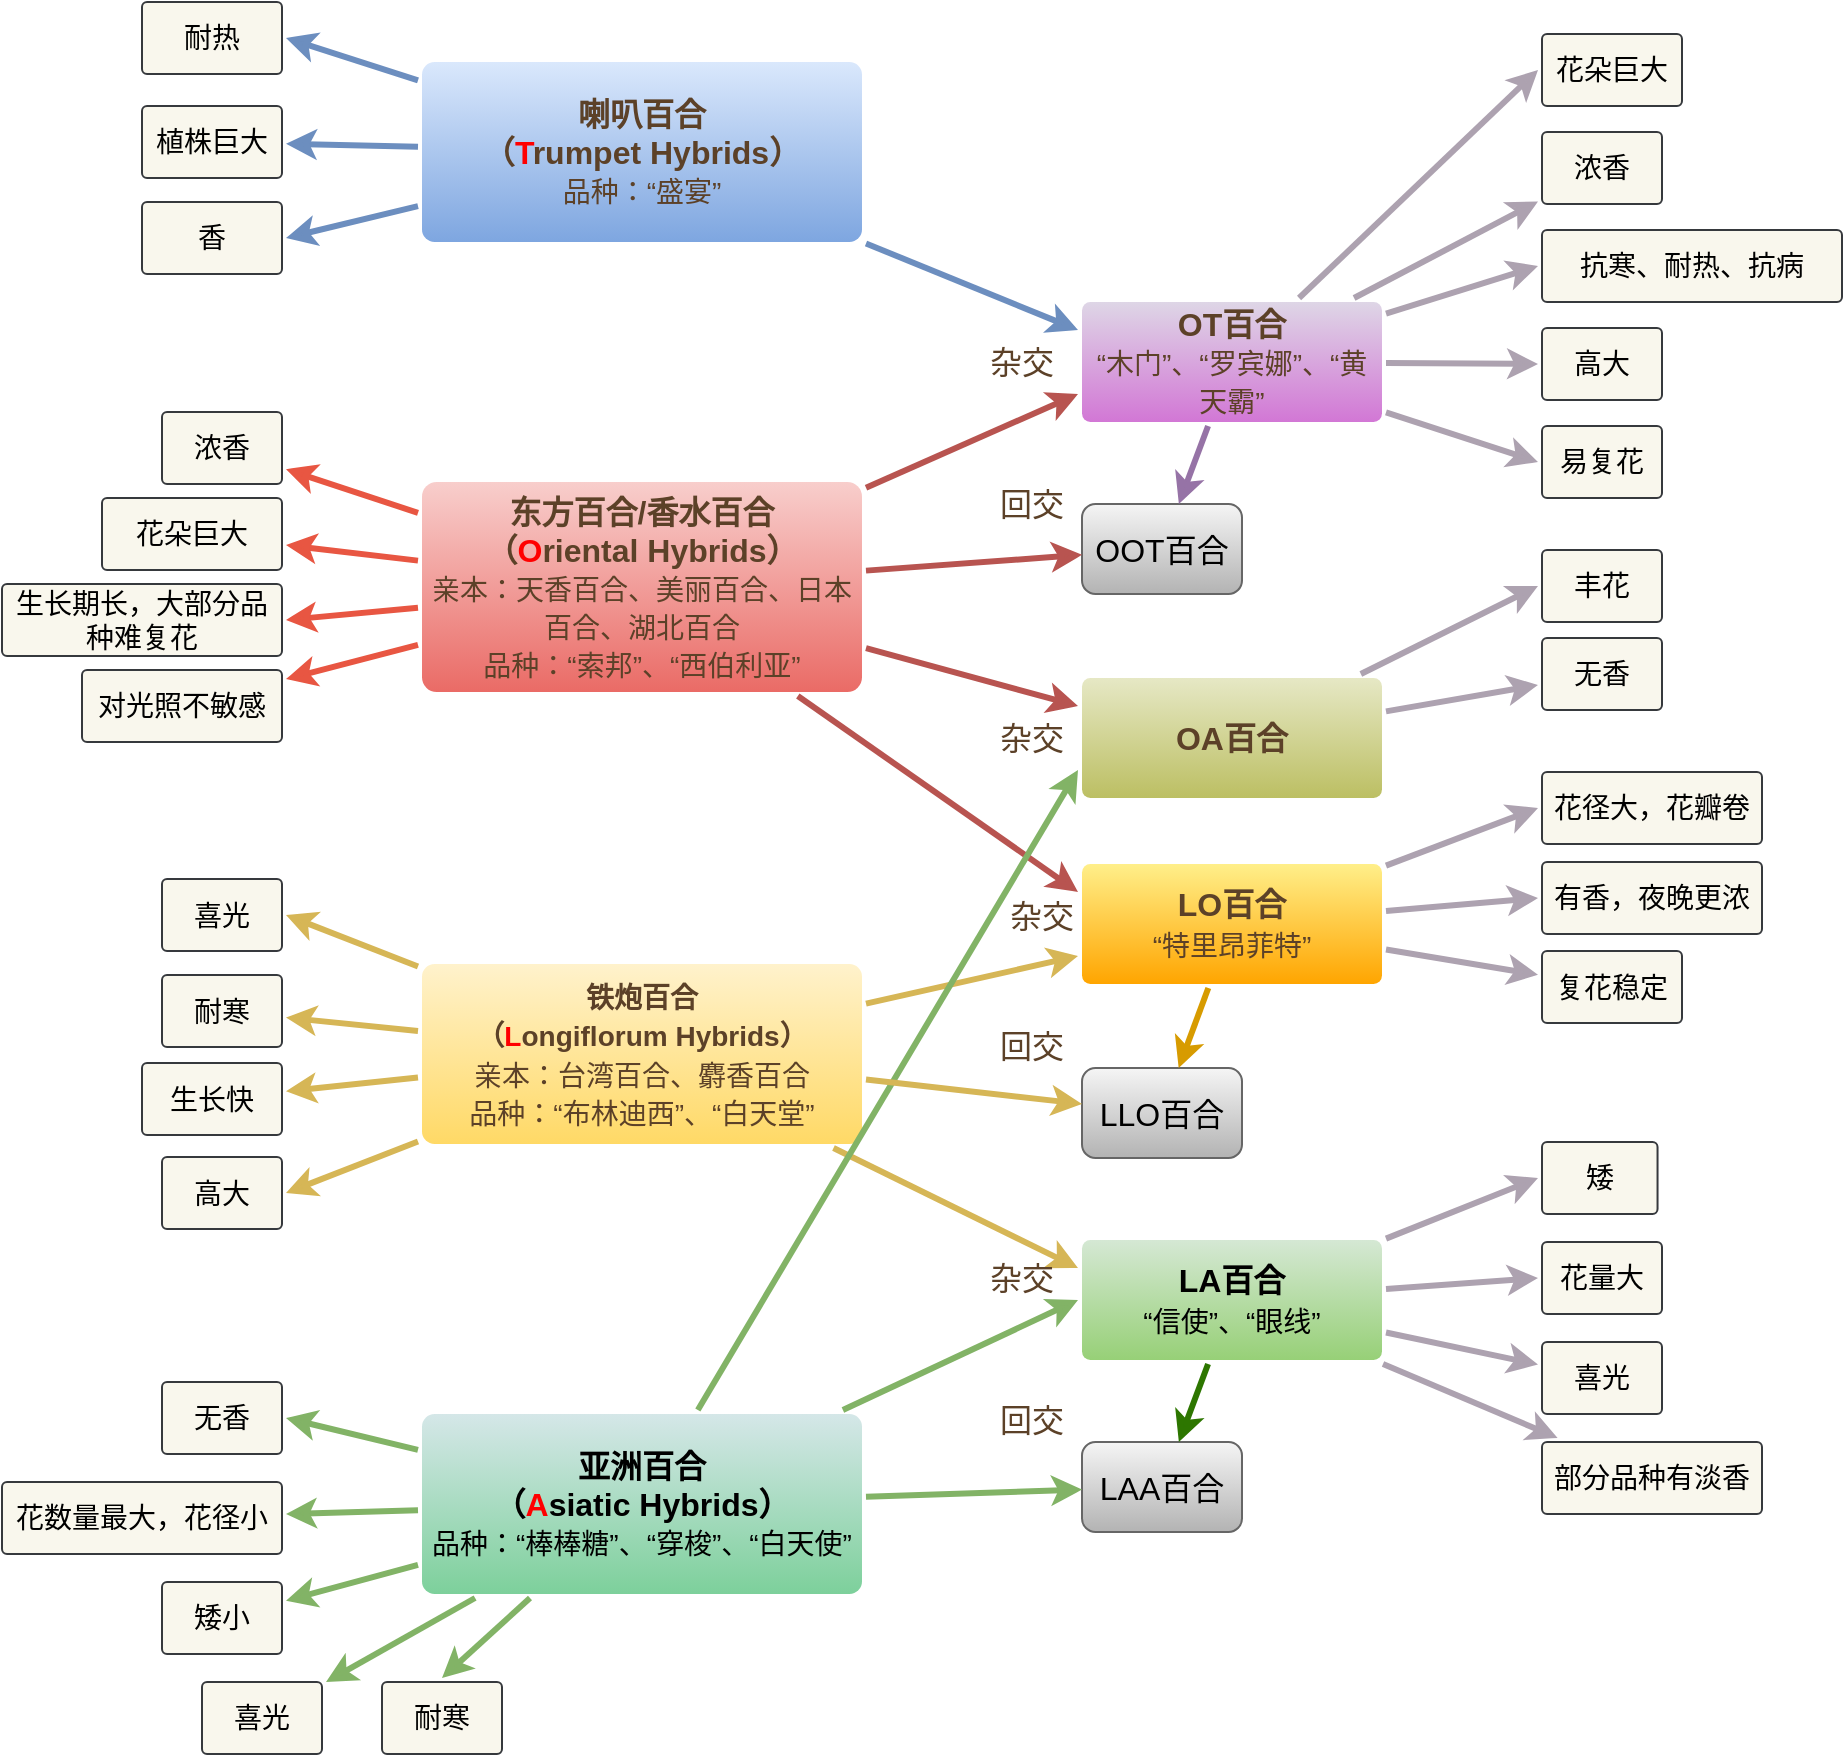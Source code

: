 <mxfile version="14.2.2" type="github">
  <diagram id="6a731a19-8d31-9384-78a2-239565b7b9f0" name="Page-1">
    <mxGraphModel dx="1422" dy="746" grid="1" gridSize="10" guides="1" tooltips="1" connect="1" arrows="1" fold="1" page="1" pageScale="1" pageWidth="1169" pageHeight="827" background="#ffffff" math="0" shadow="0">
      <root>
        <mxCell id="0" />
        <mxCell id="1" parent="0" />
        <mxCell id="1754" value="花朵巨大" style="rounded=1;whiteSpace=wrap;html=1;shadow=0;labelBackgroundColor=none;strokeColor=#36393d;strokeWidth=1;fillColor=#f9f7ed;fontFamily=Helvetica;fontSize=14;align=center;spacing=5;fontStyle=0;arcSize=7;perimeterSpacing=2;" parent="1" vertex="1">
          <mxGeometry x="70" y="348" width="90" height="36" as="geometry" />
        </mxCell>
        <mxCell id="1755" value="浓香" style="rounded=1;whiteSpace=wrap;html=1;shadow=0;labelBackgroundColor=none;strokeColor=#36393d;strokeWidth=1;fillColor=#f9f7ed;fontFamily=Helvetica;fontSize=14;align=center;spacing=5;fontStyle=0;arcSize=7;perimeterSpacing=2;" parent="1" vertex="1">
          <mxGeometry x="100" y="305" width="60" height="36" as="geometry" />
        </mxCell>
        <mxCell id="1761" value="生长快" style="rounded=1;whiteSpace=wrap;html=1;shadow=0;labelBackgroundColor=none;strokeColor=#36393d;strokeWidth=1;fillColor=#f9f7ed;fontFamily=Helvetica;fontSize=14;align=center;spacing=5;arcSize=7;perimeterSpacing=2;" parent="1" vertex="1">
          <mxGeometry x="90" y="630.5" width="70" height="36" as="geometry" />
        </mxCell>
        <mxCell id="1762" value="耐寒" style="rounded=1;whiteSpace=wrap;html=1;shadow=0;labelBackgroundColor=none;strokeColor=#36393d;strokeWidth=1;fillColor=#f9f7ed;fontFamily=Helvetica;fontSize=14;align=center;spacing=5;arcSize=7;perimeterSpacing=2;" parent="1" vertex="1">
          <mxGeometry x="100" y="586.5" width="60" height="36" as="geometry" />
        </mxCell>
        <mxCell id="1765" value="花数量最大，花径小" style="rounded=1;whiteSpace=wrap;html=1;shadow=0;labelBackgroundColor=none;strokeColor=#36393d;strokeWidth=1;fillColor=#f9f7ed;fontFamily=Helvetica;fontSize=14;align=center;spacing=5;arcSize=7;perimeterSpacing=2;" parent="1" vertex="1">
          <mxGeometry x="20" y="840" width="140" height="36" as="geometry" />
        </mxCell>
        <mxCell id="1767" value="喜光" style="rounded=1;whiteSpace=wrap;html=1;shadow=0;labelBackgroundColor=none;strokeColor=#36393d;strokeWidth=1;fillColor=#f9f7ed;fontFamily=Helvetica;fontSize=14;align=center;spacing=5;arcSize=7;perimeterSpacing=2;" parent="1" vertex="1">
          <mxGeometry x="120" y="940" width="60" height="36" as="geometry" />
        </mxCell>
        <mxCell id="1769" value="矮小" style="rounded=1;whiteSpace=wrap;html=1;shadow=0;labelBackgroundColor=none;strokeColor=#36393d;strokeWidth=1;fillColor=#f9f7ed;fontFamily=Helvetica;fontSize=14;align=center;spacing=5;arcSize=7;perimeterSpacing=2;" parent="1" vertex="1">
          <mxGeometry x="100" y="890" width="60" height="36" as="geometry" />
        </mxCell>
        <mxCell id="1772" value="耐热" style="rounded=1;whiteSpace=wrap;html=1;shadow=0;labelBackgroundColor=none;strokeColor=#36393d;strokeWidth=1;fillColor=#f9f7ed;fontFamily=Helvetica;fontSize=14;align=center;spacing=5;fontStyle=0;arcSize=7;perimeterSpacing=2;" parent="1" vertex="1">
          <mxGeometry x="90" y="100" width="70" height="36" as="geometry" />
        </mxCell>
        <mxCell id="1750" value="" style="edgeStyle=none;rounded=1;jumpStyle=none;html=1;shadow=0;labelBackgroundColor=none;startArrow=none;startFill=0;jettySize=auto;orthogonalLoop=1;strokeColor=#b85450;strokeWidth=3;fontFamily=Helvetica;fontSize=16;spacing=5;fontStyle=1;fillColor=#f8cecc;entryX=0;entryY=0.25;entryDx=0;entryDy=0;fontColor=#5C4128;" parent="1" source="1753" target="y0AW_hQq_ArzN2leAB1A-1779" edge="1">
          <mxGeometry relative="1" as="geometry" />
        </mxCell>
        <mxCell id="1751" value="" style="edgeStyle=none;rounded=1;jumpStyle=none;html=1;shadow=0;labelBackgroundColor=none;startArrow=none;startFill=0;jettySize=auto;orthogonalLoop=1;strokeColor=#E85642;strokeWidth=3;fontFamily=Helvetica;fontSize=18;fontColor=#FFFFFF;spacing=5;fontStyle=1;fillColor=#b0e3e6;" parent="1" source="1753" target="1755" edge="1">
          <mxGeometry relative="1" as="geometry" />
        </mxCell>
        <mxCell id="1752" value="" style="edgeStyle=none;rounded=1;jumpStyle=none;html=1;shadow=0;labelBackgroundColor=none;startArrow=none;startFill=0;jettySize=auto;orthogonalLoop=1;strokeColor=#E85642;strokeWidth=3;fontFamily=Helvetica;fontSize=18;fontColor=#FFFFFF;spacing=5;fontStyle=1;fillColor=#b0e3e6;" parent="1" source="1753" target="1754" edge="1">
          <mxGeometry relative="1" as="geometry" />
        </mxCell>
        <mxCell id="1753" value="东方百合/香水百合&lt;br&gt;（&lt;font color=&quot;#ff0000&quot;&gt;O&lt;/font&gt;riental Hybrids）&lt;br&gt;&lt;span style=&quot;font-weight: normal ; font-size: 14px&quot;&gt;亲本：天香百合、美丽百合、日本百合、湖北百合&lt;br&gt;品种：“索邦”、“西伯利亚”&lt;/span&gt;" style="rounded=1;whiteSpace=wrap;html=1;shadow=0;labelBackgroundColor=none;strokeWidth=3;fontFamily=Helvetica;fontSize=16;align=center;spacing=5;fontStyle=1;arcSize=7;perimeterSpacing=2;fillColor=#f8cecc;gradientColor=#ea6b66;strokeColor=none;fontColor=#5C4128;" parent="1" vertex="1">
          <mxGeometry x="230" y="340" width="220" height="105" as="geometry" />
        </mxCell>
        <mxCell id="1757" value="" style="edgeStyle=none;rounded=0;jumpStyle=none;html=1;shadow=0;labelBackgroundColor=none;startArrow=none;startFill=0;endArrow=classic;endFill=1;jettySize=auto;orthogonalLoop=1;strokeWidth=3;fontFamily=Helvetica;fontSize=16;spacing=5;strokeColor=#d6b656;fillColor=#fff2cc;entryX=0;entryY=0.75;entryDx=0;entryDy=0;fontColor=#5C4128;" parent="1" source="1760" target="y0AW_hQq_ArzN2leAB1A-1779" edge="1">
          <mxGeometry relative="1" as="geometry">
            <mxPoint x="470" y="600" as="sourcePoint" />
            <mxPoint x="498" y="611" as="targetPoint" />
          </mxGeometry>
        </mxCell>
        <mxCell id="1758" value="" style="edgeStyle=none;rounded=0;jumpStyle=none;html=1;shadow=0;labelBackgroundColor=none;startArrow=none;startFill=0;endArrow=classic;endFill=1;jettySize=auto;orthogonalLoop=1;strokeColor=#d6b656;strokeWidth=3;fontFamily=Helvetica;fontSize=18;fontColor=#FFFFFF;spacing=5;fillColor=#fff2cc;" parent="1" source="1760" target="1762" edge="1">
          <mxGeometry relative="1" as="geometry" />
        </mxCell>
        <mxCell id="1759" value="" style="edgeStyle=none;rounded=0;jumpStyle=none;html=1;shadow=0;labelBackgroundColor=none;startArrow=none;startFill=0;endArrow=classic;endFill=1;jettySize=auto;orthogonalLoop=1;strokeColor=#d6b656;strokeWidth=3;fontFamily=Helvetica;fontSize=18;fontColor=#FFFFFF;spacing=5;fillColor=#fff2cc;" parent="1" source="1760" target="1761" edge="1">
          <mxGeometry relative="1" as="geometry" />
        </mxCell>
        <mxCell id="1760" value="&lt;font style=&quot;font-size: 14px&quot;&gt;铁炮百合&lt;br&gt;（&lt;font color=&quot;#ff0000&quot;&gt;L&lt;/font&gt;ongiflorum Hybrids）&lt;br&gt;&lt;span style=&quot;font-weight: normal&quot;&gt;亲本：台湾百合、麝香百合&lt;br&gt;品种：“布林迪西”、“白天堂”&lt;/span&gt;&lt;br style=&quot;font-size: 16px&quot;&gt;&lt;/font&gt;" style="rounded=1;whiteSpace=wrap;html=1;shadow=0;labelBackgroundColor=none;strokeWidth=3;fontFamily=Helvetica;fontSize=16;align=center;spacing=5;fontStyle=1;arcSize=7;perimeterSpacing=2;gradientColor=#ffd966;fillColor=#fff2cc;strokeColor=none;fontColor=#5C4128;" parent="1" vertex="1">
          <mxGeometry x="230" y="581" width="220" height="90" as="geometry" />
        </mxCell>
        <mxCell id="1764" value="亚洲百合&lt;br&gt;（&lt;font color=&quot;#ff0000&quot;&gt;A&lt;/font&gt;siatic Hybrids）&lt;br style=&quot;font-size: 16px&quot;&gt;&lt;span style=&quot;font-weight: normal&quot;&gt;&lt;font style=&quot;font-size: 14px&quot;&gt;品种：“棒棒糖”、“穿梭”、“白天使”&lt;/font&gt;&lt;/span&gt;" style="rounded=1;whiteSpace=wrap;html=1;shadow=0;labelBackgroundColor=none;strokeWidth=3;fontFamily=Helvetica;fontSize=16;align=center;spacing=5;fontStyle=1;arcSize=7;perimeterSpacing=2;gradientColor=#7DD09B;fillColor=#D5E7E8;strokeColor=none;" parent="1" vertex="1">
          <mxGeometry x="230" y="806" width="220" height="90" as="geometry" />
        </mxCell>
        <mxCell id="1766" value="" style="edgeStyle=none;rounded=0;jumpStyle=none;html=1;shadow=0;labelBackgroundColor=none;startArrow=none;startFill=0;endArrow=classic;endFill=1;jettySize=auto;orthogonalLoop=1;strokeColor=#82b366;strokeWidth=3;fontFamily=Helvetica;fontSize=18;fontColor=#FFFFFF;spacing=5;fillColor=#d5e8d4;" parent="1" source="1764" target="1765" edge="1">
          <mxGeometry relative="1" as="geometry" />
        </mxCell>
        <mxCell id="1768" value="" style="edgeStyle=none;rounded=0;jumpStyle=none;html=1;shadow=0;labelBackgroundColor=none;startArrow=none;startFill=0;endArrow=classic;endFill=1;jettySize=auto;orthogonalLoop=1;strokeColor=#82b366;strokeWidth=3;fontFamily=Helvetica;fontSize=14;fontColor=#FFFFFF;spacing=5;fillColor=#d5e8d4;" parent="1" source="1764" target="1767" edge="1">
          <mxGeometry relative="1" as="geometry" />
        </mxCell>
        <mxCell id="1770" value="" style="edgeStyle=none;rounded=0;jumpStyle=none;html=1;shadow=0;labelBackgroundColor=none;startArrow=none;startFill=0;endArrow=classic;endFill=1;jettySize=auto;orthogonalLoop=1;strokeColor=#82b366;strokeWidth=3;fontFamily=Helvetica;fontSize=18;fontColor=#FFFFFF;spacing=5;fillColor=#d5e8d4;" parent="1" source="1764" target="1769" edge="1">
          <mxGeometry relative="1" as="geometry" />
        </mxCell>
        <mxCell id="1771" value="喇叭百合&lt;br&gt;（&lt;font color=&quot;#ff0000&quot;&gt;T&lt;/font&gt;rumpet Hybrids）&lt;br style=&quot;font-size: 16px&quot;&gt;&lt;span style=&quot;font-weight: normal&quot;&gt;&lt;font style=&quot;font-size: 14px&quot;&gt;品种：“盛宴”&lt;/font&gt;&lt;/span&gt;" style="rounded=1;whiteSpace=wrap;html=1;shadow=0;labelBackgroundColor=none;strokeWidth=3;fontFamily=Helvetica;fontSize=16;align=center;spacing=5;fontStyle=1;arcSize=7;perimeterSpacing=2;fillColor=#dae8fc;gradientColor=#7ea6e0;strokeColor=none;fontColor=#5C4128;" parent="1" vertex="1">
          <mxGeometry x="230" y="130" width="220" height="90" as="geometry" />
        </mxCell>
        <mxCell id="1773" value="" style="edgeStyle=none;rounded=1;jumpStyle=none;html=1;shadow=0;labelBackgroundColor=none;startArrow=none;startFill=0;jettySize=auto;orthogonalLoop=1;strokeColor=#6c8ebf;strokeWidth=3;fontFamily=Helvetica;fontSize=18;fontColor=#FFFFFF;spacing=5;fontStyle=1;fillColor=#dae8fc;entryX=1;entryY=0.5;entryDx=0;entryDy=0;" parent="1" source="1771" target="1772" edge="1">
          <mxGeometry relative="1" as="geometry" />
        </mxCell>
        <mxCell id="1775" value="" style="edgeStyle=none;rounded=1;jumpStyle=none;html=1;shadow=0;labelBackgroundColor=none;startArrow=none;startFill=0;jettySize=auto;orthogonalLoop=1;strokeColor=#6c8ebf;strokeWidth=3;fontFamily=Helvetica;fontSize=18;fontColor=#FFFFFF;spacing=5;fontStyle=1;fillColor=#dae8fc;entryX=1;entryY=0.5;entryDx=0;entryDy=0;" parent="1" source="1771" target="y0AW_hQq_ArzN2leAB1A-1812" edge="1">
          <mxGeometry relative="1" as="geometry">
            <mxPoint x="162" y="218.5" as="targetPoint" />
          </mxGeometry>
        </mxCell>
        <mxCell id="1777" value="" style="edgeStyle=none;rounded=1;jumpStyle=none;html=1;shadow=0;labelBackgroundColor=none;startArrow=none;startFill=0;jettySize=auto;orthogonalLoop=1;strokeColor=#6c8ebf;strokeWidth=3;fontFamily=Helvetica;fontSize=18;fontColor=#FFFFFF;spacing=5;fontStyle=1;fillColor=#dae8fc;" parent="1" source="1771" target="y0AW_hQq_ArzN2leAB1A-1811" edge="1">
          <mxGeometry relative="1" as="geometry">
            <mxPoint x="160" y="150" as="targetPoint" />
          </mxGeometry>
        </mxCell>
        <mxCell id="y0AW_hQq_ArzN2leAB1A-1779" value="LO百合&lt;br&gt;&lt;span style=&quot;font-weight: normal&quot;&gt;&lt;font style=&quot;font-size: 14px&quot;&gt;“特里昂菲特”&lt;/font&gt;&lt;/span&gt;" style="rounded=1;whiteSpace=wrap;html=1;shadow=0;labelBackgroundColor=none;strokeWidth=3;fontFamily=Helvetica;fontSize=16;align=center;spacing=5;fontStyle=1;arcSize=7;perimeterSpacing=2;gradientColor=#ffa500;strokeColor=none;fontColor=#5C4128;fillColor=#FFEF8A;" parent="1" vertex="1">
          <mxGeometry x="560" y="531" width="150" height="60" as="geometry" />
        </mxCell>
        <mxCell id="y0AW_hQq_ArzN2leAB1A-1780" value="LA百合&lt;br style=&quot;font-size: 16px&quot;&gt;&lt;span style=&quot;font-weight: normal&quot;&gt;&lt;font style=&quot;font-size: 14px&quot;&gt;“信使”、“眼线”&lt;/font&gt;&lt;/span&gt;" style="rounded=1;whiteSpace=wrap;html=1;shadow=0;labelBackgroundColor=none;strokeWidth=3;fontFamily=Helvetica;fontSize=16;align=center;spacing=5;fontStyle=1;arcSize=7;perimeterSpacing=2;gradientColor=#97d077;fillColor=#d5e8d4;strokeColor=none;" parent="1" vertex="1">
          <mxGeometry x="560" y="719" width="150" height="60" as="geometry" />
        </mxCell>
        <mxCell id="y0AW_hQq_ArzN2leAB1A-1781" value="" style="edgeStyle=none;rounded=0;jumpStyle=none;html=1;shadow=0;labelBackgroundColor=none;startArrow=none;startFill=0;endArrow=classic;endFill=1;jettySize=auto;orthogonalLoop=1;strokeWidth=3;fontFamily=Helvetica;fontSize=16;spacing=5;strokeColor=#d6b656;entryX=0;entryY=0.25;entryDx=0;entryDy=0;fillColor=#fff2cc;fontColor=#5C4128;" parent="1" source="1760" target="y0AW_hQq_ArzN2leAB1A-1780" edge="1">
          <mxGeometry relative="1" as="geometry">
            <mxPoint x="356.316" y="572.5" as="sourcePoint" />
            <mxPoint x="468" y="486" as="targetPoint" />
          </mxGeometry>
        </mxCell>
        <mxCell id="y0AW_hQq_ArzN2leAB1A-1782" value="" style="edgeStyle=none;rounded=0;jumpStyle=none;html=1;shadow=0;labelBackgroundColor=none;startArrow=none;startFill=0;endArrow=classic;endFill=1;jettySize=auto;orthogonalLoop=1;strokeWidth=3;fontFamily=Helvetica;fontSize=16;spacing=5;strokeColor=#82b366;entryX=0;entryY=0.5;entryDx=0;entryDy=0;fillColor=#d5e8d4;fontColor=#5C4128;" parent="1" source="1764" target="y0AW_hQq_ArzN2leAB1A-1780" edge="1">
          <mxGeometry relative="1" as="geometry">
            <mxPoint x="238" y="822" as="sourcePoint" />
            <mxPoint x="200" y="790" as="targetPoint" />
          </mxGeometry>
        </mxCell>
        <mxCell id="y0AW_hQq_ArzN2leAB1A-1783" value="OT百合&lt;br&gt;&lt;span style=&quot;font-weight: normal&quot;&gt;&lt;font style=&quot;font-size: 14px&quot;&gt;“木门”、“罗宾娜”、“黄天霸”&lt;/font&gt;&lt;/span&gt;" style="rounded=1;whiteSpace=wrap;html=1;shadow=0;labelBackgroundColor=none;strokeWidth=3;fontFamily=Helvetica;fontSize=16;align=center;spacing=5;fontStyle=1;arcSize=7;perimeterSpacing=2;strokeColor=none;fontColor=#5C4128;gradientColor=#D277D5;fillColor=#DED6E6;" parent="1" vertex="1">
          <mxGeometry x="560" y="250.0" width="150" height="60" as="geometry" />
        </mxCell>
        <mxCell id="y0AW_hQq_ArzN2leAB1A-1784" value="" style="edgeStyle=none;rounded=1;jumpStyle=none;html=1;shadow=0;labelBackgroundColor=none;startArrow=none;startFill=0;jettySize=auto;orthogonalLoop=1;strokeWidth=3;fontFamily=Helvetica;fontSize=16;spacing=5;fontStyle=1;fillColor=#dae8fc;strokeColor=#6c8ebf;entryX=0;entryY=0.25;entryDx=0;entryDy=0;fontColor=#5C4128;" parent="1" source="1771" target="y0AW_hQq_ArzN2leAB1A-1783" edge="1">
          <mxGeometry relative="1" as="geometry">
            <mxPoint x="358.137" y="372.5" as="sourcePoint" />
            <mxPoint x="468" y="454.0" as="targetPoint" />
          </mxGeometry>
        </mxCell>
        <mxCell id="y0AW_hQq_ArzN2leAB1A-1785" value="" style="edgeStyle=none;rounded=1;jumpStyle=none;html=1;shadow=0;labelBackgroundColor=none;startArrow=none;startFill=0;jettySize=auto;orthogonalLoop=1;strokeColor=#b85450;strokeWidth=3;fontFamily=Helvetica;fontSize=16;spacing=5;fontStyle=1;fillColor=#f8cecc;entryX=0;entryY=0.75;entryDx=0;entryDy=0;fontColor=#5C4128;" parent="1" source="1753" target="y0AW_hQq_ArzN2leAB1A-1783" edge="1">
          <mxGeometry relative="1" as="geometry">
            <mxPoint x="368.137" y="382.5" as="sourcePoint" />
            <mxPoint x="478" y="464.0" as="targetPoint" />
          </mxGeometry>
        </mxCell>
        <mxCell id="y0AW_hQq_ArzN2leAB1A-1786" value="OA百合" style="rounded=1;whiteSpace=wrap;html=1;shadow=0;labelBackgroundColor=none;strokeWidth=3;fontFamily=Helvetica;fontSize=16;align=center;spacing=5;fontStyle=1;arcSize=7;perimeterSpacing=2;strokeColor=none;fontColor=#5C4128;gradientColor=#BCBF63;fillColor=#E6E8C5;" parent="1" vertex="1">
          <mxGeometry x="560" y="438" width="150" height="60" as="geometry" />
        </mxCell>
        <mxCell id="y0AW_hQq_ArzN2leAB1A-1787" value="" style="edgeStyle=none;rounded=1;jumpStyle=none;html=1;shadow=0;labelBackgroundColor=none;startArrow=none;startFill=0;jettySize=auto;orthogonalLoop=1;strokeWidth=3;fontFamily=Helvetica;fontSize=16;spacing=5;fontStyle=1;fillColor=#f8cecc;entryX=0;entryY=0.25;entryDx=0;entryDy=0;strokeColor=#b85450;fontColor=#5C4128;" parent="1" source="1753" target="y0AW_hQq_ArzN2leAB1A-1786" edge="1">
          <mxGeometry relative="1" as="geometry">
            <mxPoint x="392" y="175.585" as="sourcePoint" />
            <mxPoint x="508" y="184" as="targetPoint" />
          </mxGeometry>
        </mxCell>
        <mxCell id="y0AW_hQq_ArzN2leAB1A-1788" value="" style="edgeStyle=none;rounded=0;jumpStyle=none;html=1;shadow=0;labelBackgroundColor=none;startArrow=none;startFill=0;endArrow=classic;endFill=1;jettySize=auto;orthogonalLoop=1;strokeWidth=3;fontFamily=Helvetica;fontSize=16;spacing=5;strokeColor=#82b366;entryX=0;entryY=0.75;entryDx=0;entryDy=0;fillColor=#d5e8d4;fontColor=#5C4128;" parent="1" source="1764" target="y0AW_hQq_ArzN2leAB1A-1786" edge="1">
          <mxGeometry relative="1" as="geometry">
            <mxPoint x="355.727" y="636.5" as="sourcePoint" />
            <mxPoint x="518" y="764" as="targetPoint" />
          </mxGeometry>
        </mxCell>
        <mxCell id="y0AW_hQq_ArzN2leAB1A-1791" value="无香" style="rounded=1;whiteSpace=wrap;html=1;shadow=0;labelBackgroundColor=none;strokeColor=#36393d;strokeWidth=1;fillColor=#f9f7ed;fontFamily=Helvetica;fontSize=14;align=center;spacing=5;arcSize=7;perimeterSpacing=2;" parent="1" vertex="1">
          <mxGeometry x="100" y="790" width="60" height="36" as="geometry" />
        </mxCell>
        <mxCell id="y0AW_hQq_ArzN2leAB1A-1793" value="" style="edgeStyle=none;rounded=0;jumpStyle=none;html=1;shadow=0;labelBackgroundColor=none;startArrow=none;startFill=0;endArrow=classic;endFill=1;jettySize=auto;orthogonalLoop=1;strokeColor=#82b366;strokeWidth=3;fontFamily=Helvetica;fontSize=18;fontColor=#FFFFFF;spacing=5;entryX=1;entryY=0.5;entryDx=0;entryDy=0;fillColor=#d5e8d4;" parent="1" source="1764" target="y0AW_hQq_ArzN2leAB1A-1791" edge="1">
          <mxGeometry relative="1" as="geometry">
            <mxPoint x="238" y="877.68" as="sourcePoint" />
            <mxPoint x="172" y="904.834" as="targetPoint" />
          </mxGeometry>
        </mxCell>
        <mxCell id="y0AW_hQq_ArzN2leAB1A-1794" value="耐寒" style="rounded=1;whiteSpace=wrap;html=1;shadow=0;labelBackgroundColor=none;strokeColor=#36393d;strokeWidth=1;fillColor=#f9f7ed;fontFamily=Helvetica;fontSize=14;align=center;spacing=5;arcSize=7;perimeterSpacing=2;" parent="1" vertex="1">
          <mxGeometry x="210" y="940" width="60" height="36" as="geometry" />
        </mxCell>
        <mxCell id="y0AW_hQq_ArzN2leAB1A-1795" value="" style="edgeStyle=none;rounded=0;jumpStyle=none;html=1;shadow=0;labelBackgroundColor=none;startArrow=none;startFill=0;endArrow=classic;endFill=1;jettySize=auto;orthogonalLoop=1;strokeColor=#82b366;strokeWidth=3;fontFamily=Helvetica;fontSize=16;fontColor=#FFFFFF;spacing=5;exitX=0.25;exitY=1;exitDx=0;exitDy=0;entryX=0.5;entryY=0;entryDx=0;entryDy=0;fillColor=#d5e8d4;" parent="1" source="1764" target="y0AW_hQq_ArzN2leAB1A-1794" edge="1">
          <mxGeometry relative="1" as="geometry">
            <mxPoint x="269.098" y="878" as="sourcePoint" />
            <mxPoint x="168.689" y="948" as="targetPoint" />
          </mxGeometry>
        </mxCell>
        <mxCell id="y0AW_hQq_ArzN2leAB1A-1796" value="生长期长，大部分品种难复花" style="rounded=1;whiteSpace=wrap;html=1;shadow=0;labelBackgroundColor=none;strokeColor=#36393d;strokeWidth=1;fillColor=#f9f7ed;fontFamily=Helvetica;fontSize=14;align=center;spacing=5;fontStyle=0;arcSize=7;perimeterSpacing=2;" parent="1" vertex="1">
          <mxGeometry x="20" y="391" width="140" height="36" as="geometry" />
        </mxCell>
        <mxCell id="y0AW_hQq_ArzN2leAB1A-1797" value="" style="edgeStyle=none;rounded=1;jumpStyle=none;html=1;shadow=0;labelBackgroundColor=none;startArrow=none;startFill=0;jettySize=auto;orthogonalLoop=1;strokeColor=#E85642;strokeWidth=3;fontFamily=Helvetica;fontSize=18;fontColor=#FFFFFF;spacing=5;fontStyle=1;fillColor=#b0e3e6;entryX=1;entryY=0.5;entryDx=0;entryDy=0;" parent="1" source="1753" target="y0AW_hQq_ArzN2leAB1A-1796" edge="1">
          <mxGeometry relative="1" as="geometry">
            <mxPoint x="238" y="413.642" as="sourcePoint" />
            <mxPoint x="172" y="429.621" as="targetPoint" />
          </mxGeometry>
        </mxCell>
        <mxCell id="y0AW_hQq_ArzN2leAB1A-1798" value="高大" style="rounded=1;whiteSpace=wrap;html=1;shadow=0;labelBackgroundColor=none;strokeColor=#36393d;strokeWidth=1;fillColor=#f9f7ed;fontFamily=Helvetica;fontSize=14;align=center;spacing=5;arcSize=7;perimeterSpacing=2;" parent="1" vertex="1">
          <mxGeometry x="100" y="677.5" width="60" height="36" as="geometry" />
        </mxCell>
        <mxCell id="y0AW_hQq_ArzN2leAB1A-1799" value="" style="edgeStyle=none;rounded=0;jumpStyle=none;html=1;shadow=0;labelBackgroundColor=none;startArrow=none;startFill=0;endArrow=classic;endFill=1;jettySize=auto;orthogonalLoop=1;strokeColor=#d6b656;strokeWidth=3;fontFamily=Helvetica;fontSize=18;fontColor=#FFFFFF;spacing=5;entryX=1;entryY=0.5;entryDx=0;entryDy=0;fillColor=#fff2cc;" parent="1" source="1760" target="y0AW_hQq_ArzN2leAB1A-1798" edge="1">
          <mxGeometry relative="1" as="geometry">
            <mxPoint x="238" y="641.267" as="sourcePoint" />
            <mxPoint x="172" y="650.067" as="targetPoint" />
          </mxGeometry>
        </mxCell>
        <mxCell id="y0AW_hQq_ArzN2leAB1A-1800" value="易复花" style="rounded=1;whiteSpace=wrap;html=1;shadow=0;labelBackgroundColor=none;strokeColor=#36393d;strokeWidth=1;fillColor=#f9f7ed;fontFamily=Helvetica;fontSize=14;align=center;spacing=5;fontStyle=0;arcSize=7;perimeterSpacing=2;" parent="1" vertex="1">
          <mxGeometry x="790" y="312" width="60" height="36" as="geometry" />
        </mxCell>
        <mxCell id="y0AW_hQq_ArzN2leAB1A-1801" value="高大" style="rounded=1;whiteSpace=wrap;html=1;shadow=0;labelBackgroundColor=none;strokeColor=#36393d;strokeWidth=1;fillColor=#f9f7ed;fontFamily=Helvetica;fontSize=14;align=center;spacing=5;fontStyle=0;arcSize=7;perimeterSpacing=2;" parent="1" vertex="1">
          <mxGeometry x="790" y="263" width="60" height="36" as="geometry" />
        </mxCell>
        <mxCell id="y0AW_hQq_ArzN2leAB1A-1802" value="浓香" style="rounded=1;whiteSpace=wrap;html=1;shadow=0;labelBackgroundColor=none;strokeColor=#36393d;strokeWidth=1;fillColor=#f9f7ed;fontFamily=Helvetica;fontSize=14;align=center;spacing=5;fontStyle=0;arcSize=7;perimeterSpacing=2;" parent="1" vertex="1">
          <mxGeometry x="790" y="165" width="60" height="36" as="geometry" />
        </mxCell>
        <mxCell id="y0AW_hQq_ArzN2leAB1A-1803" value="抗寒、耐热、抗病" style="rounded=1;whiteSpace=wrap;html=1;shadow=0;labelBackgroundColor=none;strokeColor=#36393d;strokeWidth=1;fillColor=#f9f7ed;fontFamily=Helvetica;fontSize=14;align=center;spacing=5;fontStyle=0;arcSize=7;perimeterSpacing=2;" parent="1" vertex="1">
          <mxGeometry x="790" y="214" width="150" height="36" as="geometry" />
        </mxCell>
        <mxCell id="y0AW_hQq_ArzN2leAB1A-1805" value="" style="edgeStyle=none;rounded=1;jumpStyle=none;html=1;shadow=0;labelBackgroundColor=none;startArrow=none;startFill=0;jettySize=auto;orthogonalLoop=1;strokeWidth=3;fontFamily=Helvetica;fontSize=18;fontColor=#FFFFFF;spacing=5;fontStyle=1;entryX=0;entryY=0.5;entryDx=0;entryDy=0;fillColor=#e1d5e7;strokeColor=#ADA2B0;" parent="1" source="y0AW_hQq_ArzN2leAB1A-1783" target="y0AW_hQq_ArzN2leAB1A-1801" edge="1">
          <mxGeometry relative="1" as="geometry">
            <mxPoint x="452" y="170" as="sourcePoint" />
            <mxPoint x="568" y="170" as="targetPoint" />
          </mxGeometry>
        </mxCell>
        <mxCell id="y0AW_hQq_ArzN2leAB1A-1806" value="" style="edgeStyle=none;rounded=1;jumpStyle=none;html=1;shadow=0;labelBackgroundColor=none;startArrow=none;startFill=0;jettySize=auto;orthogonalLoop=1;strokeWidth=3;fontFamily=Helvetica;fontSize=18;fontColor=#FFFFFF;spacing=5;fontStyle=1;fillColor=#e1d5e7;strokeColor=#ADA2B0;entryX=0;entryY=0.5;entryDx=0;entryDy=0;" parent="1" source="y0AW_hQq_ArzN2leAB1A-1783" target="y0AW_hQq_ArzN2leAB1A-1800" edge="1">
          <mxGeometry relative="1" as="geometry">
            <mxPoint x="722" y="154" as="sourcePoint" />
            <mxPoint x="790" y="150" as="targetPoint" />
          </mxGeometry>
        </mxCell>
        <mxCell id="y0AW_hQq_ArzN2leAB1A-1807" value="" style="edgeStyle=none;rounded=1;jumpStyle=none;html=1;shadow=0;labelBackgroundColor=none;startArrow=none;startFill=0;jettySize=auto;orthogonalLoop=1;strokeWidth=3;fontFamily=Helvetica;fontSize=18;fontColor=#FFFFFF;spacing=5;fontStyle=1;entryX=0;entryY=0.5;entryDx=0;entryDy=0;fillColor=#e1d5e7;strokeColor=#ADA2B0;" parent="1" source="y0AW_hQq_ArzN2leAB1A-1783" target="y0AW_hQq_ArzN2leAB1A-1803" edge="1">
          <mxGeometry relative="1" as="geometry">
            <mxPoint x="732" y="164" as="sourcePoint" />
            <mxPoint x="808" y="108" as="targetPoint" />
          </mxGeometry>
        </mxCell>
        <mxCell id="y0AW_hQq_ArzN2leAB1A-1808" value="" style="edgeStyle=none;rounded=1;jumpStyle=none;html=1;shadow=0;labelBackgroundColor=none;startArrow=none;startFill=0;jettySize=auto;orthogonalLoop=1;strokeWidth=3;fontFamily=Helvetica;fontSize=18;fontColor=#FFFFFF;spacing=5;fontStyle=1;fillColor=#e1d5e7;strokeColor=#ADA2B0;" parent="1" source="y0AW_hQq_ArzN2leAB1A-1783" target="y0AW_hQq_ArzN2leAB1A-1802" edge="1">
          <mxGeometry relative="1" as="geometry">
            <mxPoint x="742" y="174" as="sourcePoint" />
            <mxPoint x="818" y="118" as="targetPoint" />
          </mxGeometry>
        </mxCell>
        <mxCell id="y0AW_hQq_ArzN2leAB1A-1809" value="杂交" style="text;html=1;strokeColor=none;fillColor=none;align=center;verticalAlign=middle;whiteSpace=wrap;rounded=0;fontSize=16;fontColor=#5C4128;" parent="1" vertex="1">
          <mxGeometry x="510" y="270" width="40" height="20" as="geometry" />
        </mxCell>
        <mxCell id="y0AW_hQq_ArzN2leAB1A-1811" value="植株巨大" style="rounded=1;whiteSpace=wrap;html=1;shadow=0;labelBackgroundColor=none;strokeColor=#36393d;strokeWidth=1;fillColor=#f9f7ed;fontFamily=Helvetica;fontSize=14;align=center;spacing=5;fontStyle=0;arcSize=7;perimeterSpacing=2;" parent="1" vertex="1">
          <mxGeometry x="90" y="152" width="70" height="36" as="geometry" />
        </mxCell>
        <mxCell id="y0AW_hQq_ArzN2leAB1A-1812" value="香" style="rounded=1;whiteSpace=wrap;html=1;shadow=0;labelBackgroundColor=none;strokeColor=#36393d;strokeWidth=1;fillColor=#f9f7ed;fontFamily=Helvetica;fontSize=14;align=center;spacing=5;fontStyle=0;arcSize=7;perimeterSpacing=2;" parent="1" vertex="1">
          <mxGeometry x="90" y="200" width="70" height="36" as="geometry" />
        </mxCell>
        <mxCell id="y0AW_hQq_ArzN2leAB1A-1815" value="花量大" style="rounded=1;whiteSpace=wrap;html=1;shadow=0;labelBackgroundColor=none;strokeColor=#36393d;strokeWidth=1;fillColor=#f9f7ed;fontFamily=Helvetica;fontSize=14;align=center;spacing=5;fontStyle=0;arcSize=7;perimeterSpacing=2;" parent="1" vertex="1">
          <mxGeometry x="790" y="720" width="60" height="36" as="geometry" />
        </mxCell>
        <mxCell id="y0AW_hQq_ArzN2leAB1A-1816" value="喜光" style="rounded=1;whiteSpace=wrap;html=1;shadow=0;labelBackgroundColor=none;strokeColor=#36393d;strokeWidth=1;fillColor=#f9f7ed;fontFamily=Helvetica;fontSize=14;align=center;spacing=5;fontStyle=0;arcSize=7;perimeterSpacing=2;" parent="1" vertex="1">
          <mxGeometry x="790" y="770" width="60" height="36" as="geometry" />
        </mxCell>
        <mxCell id="y0AW_hQq_ArzN2leAB1A-1817" value="矮" style="rounded=1;whiteSpace=wrap;html=1;shadow=0;labelBackgroundColor=none;strokeColor=#36393d;strokeWidth=1;fillColor=#f9f7ed;fontFamily=Helvetica;fontSize=14;align=center;spacing=5;fontStyle=0;arcSize=7;perimeterSpacing=2;" parent="1" vertex="1">
          <mxGeometry x="790" y="670" width="57.77" height="36" as="geometry" />
        </mxCell>
        <mxCell id="y0AW_hQq_ArzN2leAB1A-1818" value="" style="edgeStyle=none;rounded=1;jumpStyle=none;html=1;shadow=0;labelBackgroundColor=none;startArrow=none;startFill=0;jettySize=auto;orthogonalLoop=1;strokeWidth=3;fontFamily=Helvetica;fontSize=18;fontColor=#FFFFFF;spacing=5;fontStyle=1;entryX=0;entryY=0.5;entryDx=0;entryDy=0;fillColor=#e1d5e7;strokeColor=#ADA2B0;" parent="1" source="y0AW_hQq_ArzN2leAB1A-1780" target="y0AW_hQq_ArzN2leAB1A-1815" edge="1">
          <mxGeometry relative="1" as="geometry">
            <mxPoint x="744.23" y="770" as="sourcePoint" />
            <mxPoint x="600.23" y="676" as="targetPoint" />
          </mxGeometry>
        </mxCell>
        <mxCell id="y0AW_hQq_ArzN2leAB1A-1819" value="" style="edgeStyle=none;rounded=1;jumpStyle=none;html=1;shadow=0;labelBackgroundColor=none;startArrow=none;startFill=0;jettySize=auto;orthogonalLoop=1;strokeWidth=3;fontFamily=Helvetica;fontSize=18;fontColor=#FFFFFF;spacing=5;fontStyle=1;entryX=0;entryY=0.5;entryDx=0;entryDy=0;fillColor=#e1d5e7;strokeColor=#ADA2B0;" parent="1" source="y0AW_hQq_ArzN2leAB1A-1780" target="y0AW_hQq_ArzN2leAB1A-1817" edge="1">
          <mxGeometry relative="1" as="geometry">
            <mxPoint x="729.999" y="754" as="sourcePoint" />
            <mxPoint x="840.23" y="614" as="targetPoint" />
          </mxGeometry>
        </mxCell>
        <mxCell id="y0AW_hQq_ArzN2leAB1A-1820" value="" style="edgeStyle=none;rounded=1;jumpStyle=none;html=1;shadow=0;labelBackgroundColor=none;startArrow=none;startFill=0;jettySize=auto;orthogonalLoop=1;strokeWidth=3;fontFamily=Helvetica;fontSize=18;fontColor=#FFFFFF;spacing=5;fontStyle=1;fillColor=#e1d5e7;strokeColor=#ADA2B0;" parent="1" source="y0AW_hQq_ArzN2leAB1A-1780" target="y0AW_hQq_ArzN2leAB1A-1816" edge="1">
          <mxGeometry relative="1" as="geometry">
            <mxPoint x="744.23" y="790.995" as="sourcePoint" />
            <mxPoint x="850.23" y="624" as="targetPoint" />
          </mxGeometry>
        </mxCell>
        <mxCell id="y0AW_hQq_ArzN2leAB1A-1822" value="杂交" style="text;html=1;strokeColor=none;fillColor=none;align=center;verticalAlign=middle;whiteSpace=wrap;rounded=0;fontSize=16;fontColor=#5C4128;" parent="1" vertex="1">
          <mxGeometry x="515" y="458" width="40" height="20" as="geometry" />
        </mxCell>
        <mxCell id="y0AW_hQq_ArzN2leAB1A-1823" value="杂交" style="text;html=1;strokeColor=none;fillColor=none;align=center;verticalAlign=middle;whiteSpace=wrap;rounded=0;fontSize=16;fontColor=#5C4128;" parent="1" vertex="1">
          <mxGeometry x="520" y="546.5" width="40" height="20" as="geometry" />
        </mxCell>
        <mxCell id="y0AW_hQq_ArzN2leAB1A-1824" value="杂交" style="text;html=1;strokeColor=none;fillColor=none;align=center;verticalAlign=middle;whiteSpace=wrap;rounded=0;fontSize=16;fontColor=#5C4128;" parent="1" vertex="1">
          <mxGeometry x="510" y="728" width="40" height="20" as="geometry" />
        </mxCell>
        <mxCell id="y0AW_hQq_ArzN2leAB1A-1825" value="有香，夜晚更浓" style="rounded=1;whiteSpace=wrap;html=1;shadow=0;labelBackgroundColor=none;strokeColor=#36393d;strokeWidth=1;fillColor=#f9f7ed;fontFamily=Helvetica;fontSize=14;align=center;spacing=5;fontStyle=0;arcSize=7;perimeterSpacing=2;" parent="1" vertex="1">
          <mxGeometry x="790" y="530" width="110" height="36" as="geometry" />
        </mxCell>
        <mxCell id="y0AW_hQq_ArzN2leAB1A-1826" value="复花稳定" style="rounded=1;whiteSpace=wrap;html=1;shadow=0;labelBackgroundColor=none;strokeColor=#36393d;strokeWidth=1;fillColor=#f9f7ed;fontFamily=Helvetica;fontSize=14;align=center;spacing=5;fontStyle=0;arcSize=7;perimeterSpacing=2;" parent="1" vertex="1">
          <mxGeometry x="790" y="574.5" width="70" height="36" as="geometry" />
        </mxCell>
        <mxCell id="y0AW_hQq_ArzN2leAB1A-1827" value="花径大，花瓣卷" style="rounded=1;whiteSpace=wrap;html=1;shadow=0;labelBackgroundColor=none;strokeColor=#36393d;strokeWidth=1;fillColor=#f9f7ed;fontFamily=Helvetica;fontSize=14;align=center;spacing=5;fontStyle=0;arcSize=7;perimeterSpacing=2;" parent="1" vertex="1">
          <mxGeometry x="790" y="485" width="110" height="36" as="geometry" />
        </mxCell>
        <mxCell id="y0AW_hQq_ArzN2leAB1A-1828" value="" style="edgeStyle=none;rounded=1;jumpStyle=none;html=1;shadow=0;labelBackgroundColor=none;startArrow=none;startFill=0;jettySize=auto;orthogonalLoop=1;strokeWidth=3;fontFamily=Helvetica;fontSize=18;fontColor=#FFFFFF;spacing=5;fontStyle=1;entryX=0;entryY=0.5;entryDx=0;entryDy=0;fillColor=#e1d5e7;strokeColor=#ADA2B0;" parent="1" source="y0AW_hQq_ArzN2leAB1A-1779" target="y0AW_hQq_ArzN2leAB1A-1825" edge="1">
          <mxGeometry relative="1" as="geometry">
            <mxPoint x="722" y="570.341" as="sourcePoint" />
            <mxPoint x="610.23" y="515" as="targetPoint" />
          </mxGeometry>
        </mxCell>
        <mxCell id="y0AW_hQq_ArzN2leAB1A-1829" value="" style="edgeStyle=none;rounded=1;jumpStyle=none;html=1;shadow=0;labelBackgroundColor=none;startArrow=none;startFill=0;jettySize=auto;orthogonalLoop=1;strokeWidth=3;fontFamily=Helvetica;fontSize=18;fontColor=#FFFFFF;spacing=5;fontStyle=1;entryX=0;entryY=0.5;entryDx=0;entryDy=0;fillColor=#e1d5e7;strokeColor=#ADA2B0;" parent="1" source="y0AW_hQq_ArzN2leAB1A-1779" target="y0AW_hQq_ArzN2leAB1A-1827" edge="1">
          <mxGeometry relative="1" as="geometry">
            <mxPoint x="722" y="548.087" as="sourcePoint" />
            <mxPoint x="850.23" y="453" as="targetPoint" />
          </mxGeometry>
        </mxCell>
        <mxCell id="y0AW_hQq_ArzN2leAB1A-1830" value="" style="edgeStyle=none;rounded=1;jumpStyle=none;html=1;shadow=0;labelBackgroundColor=none;startArrow=none;startFill=0;jettySize=auto;orthogonalLoop=1;strokeWidth=3;fontFamily=Helvetica;fontSize=18;fontColor=#FFFFFF;spacing=5;fontStyle=1;fillColor=#e1d5e7;strokeColor=#ADA2B0;" parent="1" source="y0AW_hQq_ArzN2leAB1A-1779" target="y0AW_hQq_ArzN2leAB1A-1826" edge="1">
          <mxGeometry relative="1" as="geometry">
            <mxPoint x="722" y="588.288" as="sourcePoint" />
            <mxPoint x="860.23" y="463" as="targetPoint" />
          </mxGeometry>
        </mxCell>
        <mxCell id="y0AW_hQq_ArzN2leAB1A-1833" value="丰花" style="rounded=1;whiteSpace=wrap;html=1;shadow=0;labelBackgroundColor=none;strokeColor=#36393d;strokeWidth=1;fillColor=#f9f7ed;fontFamily=Helvetica;fontSize=14;align=center;spacing=5;fontStyle=0;arcSize=7;perimeterSpacing=2;" parent="1" vertex="1">
          <mxGeometry x="790" y="374" width="60" height="36" as="geometry" />
        </mxCell>
        <mxCell id="y0AW_hQq_ArzN2leAB1A-1834" value="无香" style="rounded=1;whiteSpace=wrap;html=1;shadow=0;labelBackgroundColor=none;strokeColor=#36393d;strokeWidth=1;fillColor=#f9f7ed;fontFamily=Helvetica;fontSize=14;align=center;spacing=5;fontStyle=0;arcSize=7;perimeterSpacing=2;" parent="1" vertex="1">
          <mxGeometry x="790" y="418" width="60" height="36" as="geometry" />
        </mxCell>
        <mxCell id="y0AW_hQq_ArzN2leAB1A-1835" value="" style="edgeStyle=none;rounded=1;jumpStyle=none;html=1;shadow=0;labelBackgroundColor=none;startArrow=none;startFill=0;jettySize=auto;orthogonalLoop=1;strokeWidth=3;fontFamily=Helvetica;fontSize=18;fontColor=#FFFFFF;spacing=5;fontStyle=1;entryX=0;entryY=0.5;entryDx=0;entryDy=0;fillColor=#e1d5e7;strokeColor=#ADA2B0;" parent="1" source="y0AW_hQq_ArzN2leAB1A-1786" target="y0AW_hQq_ArzN2leAB1A-1833" edge="1">
          <mxGeometry relative="1" as="geometry">
            <mxPoint x="732" y="392.497" as="sourcePoint" />
            <mxPoint x="588" y="283" as="targetPoint" />
          </mxGeometry>
        </mxCell>
        <mxCell id="y0AW_hQq_ArzN2leAB1A-1836" value="" style="edgeStyle=none;rounded=1;jumpStyle=none;html=1;shadow=0;labelBackgroundColor=none;startArrow=none;startFill=0;jettySize=auto;orthogonalLoop=1;strokeWidth=3;fontFamily=Helvetica;fontSize=18;fontColor=#FFFFFF;spacing=5;fontStyle=1;fillColor=#e1d5e7;strokeColor=#ADA2B0;" parent="1" source="y0AW_hQq_ArzN2leAB1A-1786" target="y0AW_hQq_ArzN2leAB1A-1834" edge="1">
          <mxGeometry relative="1" as="geometry">
            <mxPoint x="732" y="410.897" as="sourcePoint" />
            <mxPoint x="838" y="231" as="targetPoint" />
          </mxGeometry>
        </mxCell>
        <mxCell id="dVa6JoKi4U_-hTbKKEi--1777" value="喜光" style="rounded=1;whiteSpace=wrap;html=1;shadow=0;labelBackgroundColor=none;strokeColor=#36393d;strokeWidth=1;fillColor=#f9f7ed;fontFamily=Helvetica;fontSize=14;align=center;spacing=5;arcSize=7;perimeterSpacing=2;" parent="1" vertex="1">
          <mxGeometry x="100" y="538.5" width="60" height="36" as="geometry" />
        </mxCell>
        <mxCell id="dVa6JoKi4U_-hTbKKEi--1778" value="" style="edgeStyle=none;rounded=0;jumpStyle=none;html=1;shadow=0;labelBackgroundColor=none;startArrow=none;startFill=0;endArrow=classic;endFill=1;jettySize=auto;orthogonalLoop=1;strokeColor=#d6b656;strokeWidth=3;fontFamily=Helvetica;fontSize=18;fontColor=#FFFFFF;spacing=5;fillColor=#fff2cc;entryX=1;entryY=0.5;entryDx=0;entryDy=0;" parent="1" source="1760" target="dVa6JoKi4U_-hTbKKEi--1777" edge="1">
          <mxGeometry relative="1" as="geometry">
            <mxPoint x="238" y="605.067" as="sourcePoint" />
            <mxPoint x="172" y="586.838" as="targetPoint" />
          </mxGeometry>
        </mxCell>
        <mxCell id="dVa6JoKi4U_-hTbKKEi--1779" value="对光照不敏感" style="rounded=1;whiteSpace=wrap;html=1;shadow=0;labelBackgroundColor=none;strokeColor=#36393d;strokeWidth=1;fillColor=#f9f7ed;fontFamily=Helvetica;fontSize=14;align=center;spacing=5;fontStyle=0;arcSize=7;perimeterSpacing=2;" parent="1" vertex="1">
          <mxGeometry x="60" y="434" width="100" height="36" as="geometry" />
        </mxCell>
        <mxCell id="dVa6JoKi4U_-hTbKKEi--1780" value="" style="edgeStyle=none;rounded=1;jumpStyle=none;html=1;shadow=0;labelBackgroundColor=none;startArrow=none;startFill=0;jettySize=auto;orthogonalLoop=1;strokeColor=#E85642;strokeWidth=3;fontFamily=Helvetica;fontSize=18;fontColor=#FFFFFF;spacing=5;fontStyle=1;fillColor=#b0e3e6;" parent="1" source="1753" target="dVa6JoKi4U_-hTbKKEi--1779" edge="1">
          <mxGeometry relative="1" as="geometry">
            <mxPoint x="238" y="435.564" as="sourcePoint" />
            <mxPoint x="162" y="458" as="targetPoint" />
          </mxGeometry>
        </mxCell>
        <mxCell id="dVa6JoKi4U_-hTbKKEi--1781" value="花朵巨大" style="rounded=1;whiteSpace=wrap;html=1;shadow=0;labelBackgroundColor=none;strokeColor=#36393d;strokeWidth=1;fillColor=#f9f7ed;fontFamily=Helvetica;fontSize=14;align=center;spacing=5;fontStyle=0;arcSize=7;perimeterSpacing=2;" parent="1" vertex="1">
          <mxGeometry x="790" y="116" width="70" height="36" as="geometry" />
        </mxCell>
        <mxCell id="dVa6JoKi4U_-hTbKKEi--1782" value="" style="edgeStyle=none;rounded=1;jumpStyle=none;html=1;shadow=0;labelBackgroundColor=none;startArrow=none;startFill=0;jettySize=auto;orthogonalLoop=1;strokeWidth=3;fontFamily=Helvetica;fontSize=18;fontColor=#FFFFFF;spacing=5;fontStyle=1;fillColor=#e1d5e7;strokeColor=#ADA2B0;entryX=0;entryY=0.5;entryDx=0;entryDy=0;" parent="1" source="y0AW_hQq_ArzN2leAB1A-1783" target="dVa6JoKi4U_-hTbKKEi--1781" edge="1">
          <mxGeometry relative="1" as="geometry">
            <mxPoint x="683.475" y="203" as="sourcePoint" />
            <mxPoint x="790" y="105" as="targetPoint" />
          </mxGeometry>
        </mxCell>
        <mxCell id="dVa6JoKi4U_-hTbKKEi--1783" value="LAA百合" style="rounded=1;whiteSpace=wrap;html=1;strokeWidth=1;fillColor=#f5f5f5;gradientColor=#b3b3b3;fontSize=16;strokeColor=#666666;" parent="1" vertex="1">
          <mxGeometry x="560" y="820" width="80" height="45" as="geometry" />
        </mxCell>
        <mxCell id="dVa6JoKi4U_-hTbKKEi--1784" value="" style="edgeStyle=none;rounded=0;jumpStyle=none;html=1;shadow=0;labelBackgroundColor=none;startArrow=none;startFill=0;endArrow=classic;endFill=1;jettySize=auto;orthogonalLoop=1;strokeWidth=3;fontFamily=Helvetica;fontSize=16;spacing=5;strokeColor=#82b366;fillColor=#d5e8d4;fontColor=#5C4128;gradientColor=#97d077;" parent="1" source="1764" target="dVa6JoKi4U_-hTbKKEi--1783" edge="1">
          <mxGeometry relative="1" as="geometry">
            <mxPoint x="459" y="683" as="sourcePoint" />
            <mxPoint x="568" y="730" as="targetPoint" />
          </mxGeometry>
        </mxCell>
        <mxCell id="dVa6JoKi4U_-hTbKKEi--1785" value="" style="edgeStyle=none;rounded=1;jumpStyle=none;html=1;shadow=0;labelBackgroundColor=none;startArrow=none;startFill=0;jettySize=auto;orthogonalLoop=1;strokeWidth=3;fontFamily=Helvetica;fontSize=18;fontColor=#FFFFFF;spacing=5;fontStyle=1;fillColor=#60a917;strokeColor=#2D7600;" parent="1" source="y0AW_hQq_ArzN2leAB1A-1780" target="dVa6JoKi4U_-hTbKKEi--1783" edge="1">
          <mxGeometry relative="1" as="geometry">
            <mxPoint x="722" y="721.843" as="sourcePoint" />
            <mxPoint x="798" y="698" as="targetPoint" />
          </mxGeometry>
        </mxCell>
        <mxCell id="dVa6JoKi4U_-hTbKKEi--1786" value="LLO百合" style="rounded=1;whiteSpace=wrap;html=1;strokeWidth=1;fillColor=#f5f5f5;gradientColor=#b3b3b3;fontSize=16;strokeColor=#666666;" parent="1" vertex="1">
          <mxGeometry x="560" y="633" width="80" height="45" as="geometry" />
        </mxCell>
        <mxCell id="dVa6JoKi4U_-hTbKKEi--1787" value="" style="edgeStyle=none;rounded=0;jumpStyle=none;html=1;shadow=0;labelBackgroundColor=none;startArrow=none;startFill=0;endArrow=classic;endFill=1;jettySize=auto;orthogonalLoop=1;strokeWidth=3;fontFamily=Helvetica;fontSize=16;spacing=5;strokeColor=#d6b656;fillColor=#fff2cc;fontColor=#5C4128;" parent="1" source="1760" target="dVa6JoKi4U_-hTbKKEi--1786" edge="1">
          <mxGeometry relative="1" as="geometry">
            <mxPoint x="452" y="574.742" as="sourcePoint" />
            <mxPoint x="568" y="666.25" as="targetPoint" />
          </mxGeometry>
        </mxCell>
        <mxCell id="dVa6JoKi4U_-hTbKKEi--1788" value="" style="edgeStyle=none;rounded=1;jumpStyle=none;html=1;shadow=0;labelBackgroundColor=none;startArrow=none;startFill=0;jettySize=auto;orthogonalLoop=1;strokeWidth=3;fontFamily=Helvetica;fontSize=18;fontColor=#FFFFFF;spacing=5;fontStyle=1;fillColor=#ffe6cc;strokeColor=#d79b00;" parent="1" source="y0AW_hQq_ArzN2leAB1A-1779" target="dVa6JoKi4U_-hTbKKEi--1786" edge="1">
          <mxGeometry relative="1" as="geometry">
            <mxPoint x="621.173" y="640.25" as="sourcePoint" />
            <mxPoint x="798" y="634.25" as="targetPoint" />
          </mxGeometry>
        </mxCell>
        <mxCell id="dVa6JoKi4U_-hTbKKEi--1789" value="OOT百合" style="rounded=1;whiteSpace=wrap;html=1;strokeWidth=1;fillColor=#f5f5f5;gradientColor=#b3b3b3;fontSize=16;strokeColor=#666666;" parent="1" vertex="1">
          <mxGeometry x="560" y="351" width="80" height="45" as="geometry" />
        </mxCell>
        <mxCell id="dVa6JoKi4U_-hTbKKEi--1790" value="" style="edgeStyle=none;rounded=0;jumpStyle=none;html=1;shadow=0;labelBackgroundColor=none;startArrow=none;startFill=0;endArrow=classic;endFill=1;jettySize=auto;orthogonalLoop=1;strokeWidth=3;fontFamily=Helvetica;fontSize=16;spacing=5;strokeColor=#b85450;fillColor=#f8cecc;fontColor=#5C4128;" parent="1" source="1753" target="dVa6JoKi4U_-hTbKKEi--1789" edge="1">
          <mxGeometry relative="1" as="geometry">
            <mxPoint x="452" y="380.569" as="sourcePoint" />
            <mxPoint x="568" y="274" as="targetPoint" />
          </mxGeometry>
        </mxCell>
        <mxCell id="dVa6JoKi4U_-hTbKKEi--1791" value="" style="edgeStyle=none;rounded=1;jumpStyle=none;html=1;shadow=0;labelBackgroundColor=none;startArrow=none;startFill=0;jettySize=auto;orthogonalLoop=1;strokeWidth=3;fontFamily=Helvetica;fontSize=18;fontColor=#FFFFFF;spacing=5;fontStyle=1;fillColor=#e1d5e7;strokeColor=#9673a6;" parent="1" source="y0AW_hQq_ArzN2leAB1A-1783" target="dVa6JoKi4U_-hTbKKEi--1789" edge="1">
          <mxGeometry relative="1" as="geometry">
            <mxPoint x="621.258" y="312" as="sourcePoint" />
            <mxPoint x="798" y="242" as="targetPoint" />
          </mxGeometry>
        </mxCell>
        <mxCell id="dVa6JoKi4U_-hTbKKEi--1792" value="回交" style="text;html=1;strokeColor=none;fillColor=none;align=center;verticalAlign=middle;whiteSpace=wrap;rounded=0;fontSize=16;fontColor=#5C4128;" parent="1" vertex="1">
          <mxGeometry x="510" y="340" width="50" height="22" as="geometry" />
        </mxCell>
        <mxCell id="dVa6JoKi4U_-hTbKKEi--1793" value="回交" style="text;html=1;strokeColor=none;fillColor=none;align=center;verticalAlign=middle;whiteSpace=wrap;rounded=0;fontSize=16;fontColor=#5C4128;" parent="1" vertex="1">
          <mxGeometry x="510" y="798" width="50" height="22" as="geometry" />
        </mxCell>
        <mxCell id="dVa6JoKi4U_-hTbKKEi--1794" value="回交" style="text;html=1;strokeColor=none;fillColor=none;align=center;verticalAlign=middle;whiteSpace=wrap;rounded=0;fontSize=16;fontColor=#5C4128;" parent="1" vertex="1">
          <mxGeometry x="510" y="611" width="50" height="22" as="geometry" />
        </mxCell>
        <mxCell id="dVa6JoKi4U_-hTbKKEi--1795" value="部分品种有淡香" style="rounded=1;whiteSpace=wrap;html=1;shadow=0;labelBackgroundColor=none;strokeColor=#36393d;strokeWidth=1;fillColor=#f9f7ed;fontFamily=Helvetica;fontSize=14;align=center;spacing=5;fontStyle=0;arcSize=7;perimeterSpacing=2;" parent="1" vertex="1">
          <mxGeometry x="790" y="820" width="110" height="36" as="geometry" />
        </mxCell>
        <mxCell id="dVa6JoKi4U_-hTbKKEi--1796" value="" style="edgeStyle=none;rounded=1;jumpStyle=none;html=1;shadow=0;labelBackgroundColor=none;startArrow=none;startFill=0;jettySize=auto;orthogonalLoop=1;strokeWidth=3;fontFamily=Helvetica;fontSize=18;fontColor=#FFFFFF;spacing=5;fontStyle=1;fillColor=#e1d5e7;strokeColor=#ADA2B0;" parent="1" source="y0AW_hQq_ArzN2leAB1A-1780" target="dVa6JoKi4U_-hTbKKEi--1795" edge="1">
          <mxGeometry relative="1" as="geometry">
            <mxPoint x="722" y="767.643" as="sourcePoint" />
            <mxPoint x="798" y="789.005" as="targetPoint" />
          </mxGeometry>
        </mxCell>
      </root>
    </mxGraphModel>
  </diagram>
</mxfile>

